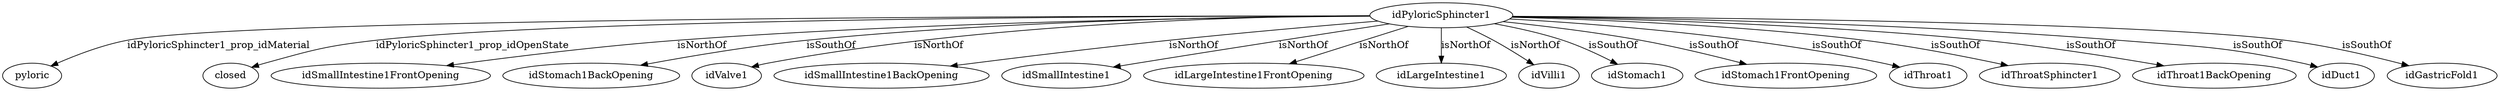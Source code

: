 strict digraph  {
idPyloricSphincter1 [node_type=entity_node];
pyloric [node_type=property_node];
closed [node_type=property_node];
idSmallIntestine1FrontOpening [node_type=entity_node];
idStomach1BackOpening [node_type=entity_node];
idValve1 [node_type=entity_node];
idSmallIntestine1BackOpening [node_type=entity_node];
idSmallIntestine1 [node_type=entity_node];
idLargeIntestine1FrontOpening [node_type=entity_node];
idLargeIntestine1 [node_type=entity_node];
idVilli1 [node_type=entity_node];
idStomach1 [node_type=entity_node];
idStomach1FrontOpening [node_type=entity_node];
idThroat1 [node_type=entity_node];
idThroatSphincter1 [node_type=entity_node];
idThroat1BackOpening [node_type=entity_node];
idDuct1 [node_type=entity_node];
idGastricFold1 [node_type=entity_node];
idPyloricSphincter1 -> pyloric  [edge_type=property, label=idPyloricSphincter1_prop_idMaterial];
idPyloricSphincter1 -> closed  [edge_type=property, label=idPyloricSphincter1_prop_idOpenState];
idPyloricSphincter1 -> idSmallIntestine1FrontOpening  [edge_type=relationship, label=isNorthOf];
idPyloricSphincter1 -> idStomach1BackOpening  [edge_type=relationship, label=isSouthOf];
idPyloricSphincter1 -> idValve1  [edge_type=relationship, label=isNorthOf];
idPyloricSphincter1 -> idSmallIntestine1BackOpening  [edge_type=relationship, label=isNorthOf];
idPyloricSphincter1 -> idSmallIntestine1  [edge_type=relationship, label=isNorthOf];
idPyloricSphincter1 -> idLargeIntestine1FrontOpening  [edge_type=relationship, label=isNorthOf];
idPyloricSphincter1 -> idLargeIntestine1  [edge_type=relationship, label=isNorthOf];
idPyloricSphincter1 -> idVilli1  [edge_type=relationship, label=isNorthOf];
idPyloricSphincter1 -> idStomach1  [edge_type=relationship, label=isSouthOf];
idPyloricSphincter1 -> idStomach1FrontOpening  [edge_type=relationship, label=isSouthOf];
idPyloricSphincter1 -> idThroat1  [edge_type=relationship, label=isSouthOf];
idPyloricSphincter1 -> idThroatSphincter1  [edge_type=relationship, label=isSouthOf];
idPyloricSphincter1 -> idThroat1BackOpening  [edge_type=relationship, label=isSouthOf];
idPyloricSphincter1 -> idDuct1  [edge_type=relationship, label=isSouthOf];
idPyloricSphincter1 -> idGastricFold1  [edge_type=relationship, label=isSouthOf];
}
